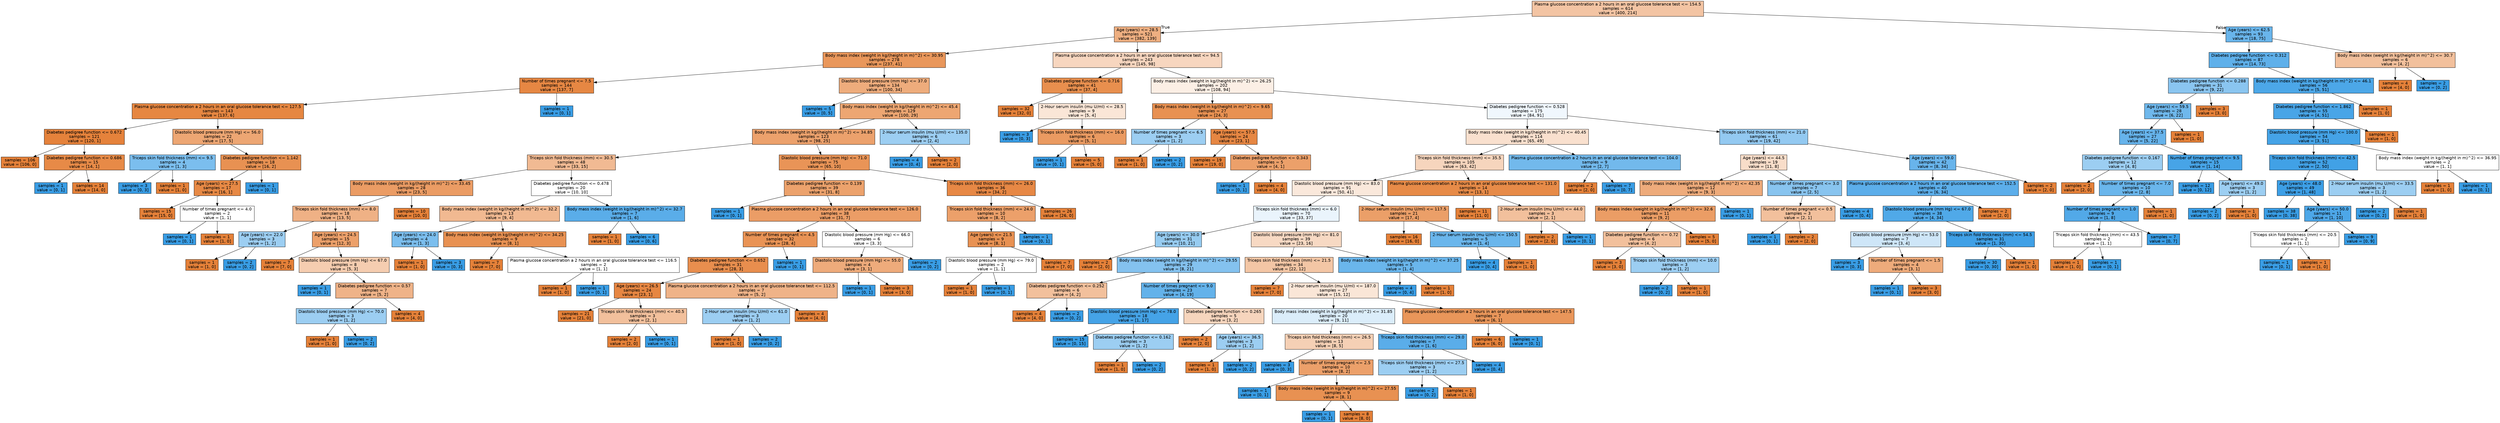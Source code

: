 digraph Tree {
node [shape=box, style="filled", color="black", fontname="helvetica"] ;
edge [fontname="helvetica"] ;
0 [label="Plasma glucose concentration a 2 hours in an oral glucose tolerance test <= 154.5\nsamples = 614\nvalue = [400, 214]", fillcolor="#f3c4a3"] ;
1 [label="Age (years) <= 28.5\nsamples = 521\nvalue = [382, 139]", fillcolor="#eeaf81"] ;
0 -> 1 [labeldistance=2.5, labelangle=45, headlabel="True"] ;
2 [label="Body mass index (weight in kg/(height in m)^2) <= 30.95\nsamples = 278\nvalue = [237, 41]", fillcolor="#e9975b"] ;
1 -> 2 ;
3 [label="Number of times pregnant <= 7.5\nsamples = 144\nvalue = [137, 7]", fillcolor="#e68743"] ;
2 -> 3 ;
4 [label="Plasma glucose concentration a 2 hours in an oral glucose tolerance test <= 127.5\nsamples = 143\nvalue = [137, 6]", fillcolor="#e68742"] ;
3 -> 4 ;
5 [label="Diabetes pedigree function <= 0.672\nsamples = 121\nvalue = [120, 1]", fillcolor="#e5823b"] ;
4 -> 5 ;
6 [label="samples = 106\nvalue = [106, 0]", fillcolor="#e58139"] ;
5 -> 6 ;
7 [label="Diabetes pedigree function <= 0.686\nsamples = 15\nvalue = [14, 1]", fillcolor="#e78a47"] ;
5 -> 7 ;
8 [label="samples = 1\nvalue = [0, 1]", fillcolor="#399de5"] ;
7 -> 8 ;
9 [label="samples = 14\nvalue = [14, 0]", fillcolor="#e58139"] ;
7 -> 9 ;
10 [label="Diastolic blood pressure (mm Hg) <= 56.0\nsamples = 22\nvalue = [17, 5]", fillcolor="#eda673"] ;
4 -> 10 ;
11 [label="Triceps skin fold thickness (mm) <= 9.5\nsamples = 4\nvalue = [1, 3]", fillcolor="#7bbeee"] ;
10 -> 11 ;
12 [label="samples = 3\nvalue = [0, 3]", fillcolor="#399de5"] ;
11 -> 12 ;
13 [label="samples = 1\nvalue = [1, 0]", fillcolor="#e58139"] ;
11 -> 13 ;
14 [label="Diabetes pedigree function <= 1.142\nsamples = 18\nvalue = [16, 2]", fillcolor="#e89152"] ;
10 -> 14 ;
15 [label="Age (years) <= 27.5\nsamples = 17\nvalue = [16, 1]", fillcolor="#e78945"] ;
14 -> 15 ;
16 [label="samples = 15\nvalue = [15, 0]", fillcolor="#e58139"] ;
15 -> 16 ;
17 [label="Number of times pregnant <= 4.0\nsamples = 2\nvalue = [1, 1]", fillcolor="#ffffff"] ;
15 -> 17 ;
18 [label="samples = 1\nvalue = [0, 1]", fillcolor="#399de5"] ;
17 -> 18 ;
19 [label="samples = 1\nvalue = [1, 0]", fillcolor="#e58139"] ;
17 -> 19 ;
20 [label="samples = 1\nvalue = [0, 1]", fillcolor="#399de5"] ;
14 -> 20 ;
21 [label="samples = 1\nvalue = [0, 1]", fillcolor="#399de5"] ;
3 -> 21 ;
22 [label="Diastolic blood pressure (mm Hg) <= 37.0\nsamples = 134\nvalue = [100, 34]", fillcolor="#eeac7c"] ;
2 -> 22 ;
23 [label="samples = 5\nvalue = [0, 5]", fillcolor="#399de5"] ;
22 -> 23 ;
24 [label="Body mass index (weight in kg/(height in m)^2) <= 45.4\nsamples = 129\nvalue = [100, 29]", fillcolor="#eda672"] ;
22 -> 24 ;
25 [label="Body mass index (weight in kg/(height in m)^2) <= 34.85\nsamples = 123\nvalue = [98, 25]", fillcolor="#eca16c"] ;
24 -> 25 ;
26 [label="Triceps skin fold thickness (mm) <= 30.5\nsamples = 48\nvalue = [33, 15]", fillcolor="#f1ba93"] ;
25 -> 26 ;
27 [label="Body mass index (weight in kg/(height in m)^2) <= 33.45\nsamples = 28\nvalue = [23, 5]", fillcolor="#eb9c64"] ;
26 -> 27 ;
28 [label="Triceps skin fold thickness (mm) <= 8.0\nsamples = 18\nvalue = [13, 5]", fillcolor="#efb185"] ;
27 -> 28 ;
29 [label="Age (years) <= 22.0\nsamples = 3\nvalue = [1, 2]", fillcolor="#9ccef2"] ;
28 -> 29 ;
30 [label="samples = 1\nvalue = [1, 0]", fillcolor="#e58139"] ;
29 -> 30 ;
31 [label="samples = 2\nvalue = [0, 2]", fillcolor="#399de5"] ;
29 -> 31 ;
32 [label="Age (years) <= 24.5\nsamples = 15\nvalue = [12, 3]", fillcolor="#eca06a"] ;
28 -> 32 ;
33 [label="samples = 7\nvalue = [7, 0]", fillcolor="#e58139"] ;
32 -> 33 ;
34 [label="Diastolic blood pressure (mm Hg) <= 67.0\nsamples = 8\nvalue = [5, 3]", fillcolor="#f5cdb0"] ;
32 -> 34 ;
35 [label="samples = 1\nvalue = [0, 1]", fillcolor="#399de5"] ;
34 -> 35 ;
36 [label="Diabetes pedigree function <= 0.57\nsamples = 7\nvalue = [5, 2]", fillcolor="#efb388"] ;
34 -> 36 ;
37 [label="Diastolic blood pressure (mm Hg) <= 70.0\nsamples = 3\nvalue = [1, 2]", fillcolor="#9ccef2"] ;
36 -> 37 ;
38 [label="samples = 1\nvalue = [1, 0]", fillcolor="#e58139"] ;
37 -> 38 ;
39 [label="samples = 2\nvalue = [0, 2]", fillcolor="#399de5"] ;
37 -> 39 ;
40 [label="samples = 4\nvalue = [4, 0]", fillcolor="#e58139"] ;
36 -> 40 ;
41 [label="samples = 10\nvalue = [10, 0]", fillcolor="#e58139"] ;
27 -> 41 ;
42 [label="Diabetes pedigree function <= 0.478\nsamples = 20\nvalue = [10, 10]", fillcolor="#ffffff"] ;
26 -> 42 ;
43 [label="Body mass index (weight in kg/(height in m)^2) <= 32.2\nsamples = 13\nvalue = [9, 4]", fillcolor="#f1b991"] ;
42 -> 43 ;
44 [label="Age (years) <= 24.0\nsamples = 4\nvalue = [1, 3]", fillcolor="#7bbeee"] ;
43 -> 44 ;
45 [label="samples = 1\nvalue = [1, 0]", fillcolor="#e58139"] ;
44 -> 45 ;
46 [label="samples = 3\nvalue = [0, 3]", fillcolor="#399de5"] ;
44 -> 46 ;
47 [label="Body mass index (weight in kg/(height in m)^2) <= 34.25\nsamples = 9\nvalue = [8, 1]", fillcolor="#e89152"] ;
43 -> 47 ;
48 [label="samples = 7\nvalue = [7, 0]", fillcolor="#e58139"] ;
47 -> 48 ;
49 [label="Plasma glucose concentration a 2 hours in an oral glucose tolerance test <= 116.5\nsamples = 2\nvalue = [1, 1]", fillcolor="#ffffff"] ;
47 -> 49 ;
50 [label="samples = 1\nvalue = [1, 0]", fillcolor="#e58139"] ;
49 -> 50 ;
51 [label="samples = 1\nvalue = [0, 1]", fillcolor="#399de5"] ;
49 -> 51 ;
52 [label="Body mass index (weight in kg/(height in m)^2) <= 32.7\nsamples = 7\nvalue = [1, 6]", fillcolor="#5aade9"] ;
42 -> 52 ;
53 [label="samples = 1\nvalue = [1, 0]", fillcolor="#e58139"] ;
52 -> 53 ;
54 [label="samples = 6\nvalue = [0, 6]", fillcolor="#399de5"] ;
52 -> 54 ;
55 [label="Diastolic blood pressure (mm Hg) <= 71.0\nsamples = 75\nvalue = [65, 10]", fillcolor="#e99457"] ;
25 -> 55 ;
56 [label="Diabetes pedigree function <= 0.139\nsamples = 39\nvalue = [31, 8]", fillcolor="#eca26c"] ;
55 -> 56 ;
57 [label="samples = 1\nvalue = [0, 1]", fillcolor="#399de5"] ;
56 -> 57 ;
58 [label="Plasma glucose concentration a 2 hours in an oral glucose tolerance test <= 126.0\nsamples = 38\nvalue = [31, 7]", fillcolor="#eb9d66"] ;
56 -> 58 ;
59 [label="Number of times pregnant <= 4.5\nsamples = 32\nvalue = [28, 4]", fillcolor="#e99355"] ;
58 -> 59 ;
60 [label="Diabetes pedigree function <= 0.652\nsamples = 31\nvalue = [28, 3]", fillcolor="#e88e4e"] ;
59 -> 60 ;
61 [label="Age (years) <= 26.5\nsamples = 24\nvalue = [23, 1]", fillcolor="#e68642"] ;
60 -> 61 ;
62 [label="samples = 21\nvalue = [21, 0]", fillcolor="#e58139"] ;
61 -> 62 ;
63 [label="Triceps skin fold thickness (mm) <= 40.5\nsamples = 3\nvalue = [2, 1]", fillcolor="#f2c09c"] ;
61 -> 63 ;
64 [label="samples = 2\nvalue = [2, 0]", fillcolor="#e58139"] ;
63 -> 64 ;
65 [label="samples = 1\nvalue = [0, 1]", fillcolor="#399de5"] ;
63 -> 65 ;
66 [label="Plasma glucose concentration a 2 hours in an oral glucose tolerance test <= 112.5\nsamples = 7\nvalue = [5, 2]", fillcolor="#efb388"] ;
60 -> 66 ;
67 [label="2-Hour serum insulin (mu U/ml) <= 61.0\nsamples = 3\nvalue = [1, 2]", fillcolor="#9ccef2"] ;
66 -> 67 ;
68 [label="samples = 1\nvalue = [1, 0]", fillcolor="#e58139"] ;
67 -> 68 ;
69 [label="samples = 2\nvalue = [0, 2]", fillcolor="#399de5"] ;
67 -> 69 ;
70 [label="samples = 4\nvalue = [4, 0]", fillcolor="#e58139"] ;
66 -> 70 ;
71 [label="samples = 1\nvalue = [0, 1]", fillcolor="#399de5"] ;
59 -> 71 ;
72 [label="Diastolic blood pressure (mm Hg) <= 66.0\nsamples = 6\nvalue = [3, 3]", fillcolor="#ffffff"] ;
58 -> 72 ;
73 [label="Diastolic blood pressure (mm Hg) <= 55.0\nsamples = 4\nvalue = [3, 1]", fillcolor="#eeab7b"] ;
72 -> 73 ;
74 [label="samples = 1\nvalue = [0, 1]", fillcolor="#399de5"] ;
73 -> 74 ;
75 [label="samples = 3\nvalue = [3, 0]", fillcolor="#e58139"] ;
73 -> 75 ;
76 [label="samples = 2\nvalue = [0, 2]", fillcolor="#399de5"] ;
72 -> 76 ;
77 [label="Triceps skin fold thickness (mm) <= 26.0\nsamples = 36\nvalue = [34, 2]", fillcolor="#e78845"] ;
55 -> 77 ;
78 [label="Triceps skin fold thickness (mm) <= 24.0\nsamples = 10\nvalue = [8, 2]", fillcolor="#eca06a"] ;
77 -> 78 ;
79 [label="Age (years) <= 21.5\nsamples = 9\nvalue = [8, 1]", fillcolor="#e89152"] ;
78 -> 79 ;
80 [label="Diastolic blood pressure (mm Hg) <= 79.0\nsamples = 2\nvalue = [1, 1]", fillcolor="#ffffff"] ;
79 -> 80 ;
81 [label="samples = 1\nvalue = [1, 0]", fillcolor="#e58139"] ;
80 -> 81 ;
82 [label="samples = 1\nvalue = [0, 1]", fillcolor="#399de5"] ;
80 -> 82 ;
83 [label="samples = 7\nvalue = [7, 0]", fillcolor="#e58139"] ;
79 -> 83 ;
84 [label="samples = 1\nvalue = [0, 1]", fillcolor="#399de5"] ;
78 -> 84 ;
85 [label="samples = 26\nvalue = [26, 0]", fillcolor="#e58139"] ;
77 -> 85 ;
86 [label="2-Hour serum insulin (mu U/ml) <= 135.0\nsamples = 6\nvalue = [2, 4]", fillcolor="#9ccef2"] ;
24 -> 86 ;
87 [label="samples = 4\nvalue = [0, 4]", fillcolor="#399de5"] ;
86 -> 87 ;
88 [label="samples = 2\nvalue = [2, 0]", fillcolor="#e58139"] ;
86 -> 88 ;
89 [label="Plasma glucose concentration a 2 hours in an oral glucose tolerance test <= 94.5\nsamples = 243\nvalue = [145, 98]", fillcolor="#f7d6bf"] ;
1 -> 89 ;
90 [label="Diabetes pedigree function <= 0.716\nsamples = 41\nvalue = [37, 4]", fillcolor="#e88f4e"] ;
89 -> 90 ;
91 [label="samples = 32\nvalue = [32, 0]", fillcolor="#e58139"] ;
90 -> 91 ;
92 [label="2-Hour serum insulin (mu U/ml) <= 28.5\nsamples = 9\nvalue = [5, 4]", fillcolor="#fae6d7"] ;
90 -> 92 ;
93 [label="samples = 3\nvalue = [0, 3]", fillcolor="#399de5"] ;
92 -> 93 ;
94 [label="Triceps skin fold thickness (mm) <= 16.0\nsamples = 6\nvalue = [5, 1]", fillcolor="#ea9a61"] ;
92 -> 94 ;
95 [label="samples = 1\nvalue = [0, 1]", fillcolor="#399de5"] ;
94 -> 95 ;
96 [label="samples = 5\nvalue = [5, 0]", fillcolor="#e58139"] ;
94 -> 96 ;
97 [label="Body mass index (weight in kg/(height in m)^2) <= 26.25\nsamples = 202\nvalue = [108, 94]", fillcolor="#fcefe5"] ;
89 -> 97 ;
98 [label="Body mass index (weight in kg/(height in m)^2) <= 9.65\nsamples = 27\nvalue = [24, 3]", fillcolor="#e89152"] ;
97 -> 98 ;
99 [label="Number of times pregnant <= 6.5\nsamples = 3\nvalue = [1, 2]", fillcolor="#9ccef2"] ;
98 -> 99 ;
100 [label="samples = 1\nvalue = [1, 0]", fillcolor="#e58139"] ;
99 -> 100 ;
101 [label="samples = 2\nvalue = [0, 2]", fillcolor="#399de5"] ;
99 -> 101 ;
102 [label="Age (years) <= 57.5\nsamples = 24\nvalue = [23, 1]", fillcolor="#e68642"] ;
98 -> 102 ;
103 [label="samples = 19\nvalue = [19, 0]", fillcolor="#e58139"] ;
102 -> 103 ;
104 [label="Diabetes pedigree function <= 0.343\nsamples = 5\nvalue = [4, 1]", fillcolor="#eca06a"] ;
102 -> 104 ;
105 [label="samples = 1\nvalue = [0, 1]", fillcolor="#399de5"] ;
104 -> 105 ;
106 [label="samples = 4\nvalue = [4, 0]", fillcolor="#e58139"] ;
104 -> 106 ;
107 [label="Diabetes pedigree function <= 0.528\nsamples = 175\nvalue = [84, 91]", fillcolor="#f0f7fd"] ;
97 -> 107 ;
108 [label="Body mass index (weight in kg/(height in m)^2) <= 40.45\nsamples = 114\nvalue = [65, 49]", fillcolor="#f9e0ce"] ;
107 -> 108 ;
109 [label="Triceps skin fold thickness (mm) <= 35.5\nsamples = 105\nvalue = [63, 42]", fillcolor="#f6d5bd"] ;
108 -> 109 ;
110 [label="Diastolic blood pressure (mm Hg) <= 83.0\nsamples = 91\nvalue = [50, 41]", fillcolor="#fae8db"] ;
109 -> 110 ;
111 [label="Triceps skin fold thickness (mm) <= 6.0\nsamples = 70\nvalue = [33, 37]", fillcolor="#eaf4fc"] ;
110 -> 111 ;
112 [label="Age (years) <= 30.0\nsamples = 31\nvalue = [10, 21]", fillcolor="#97ccf1"] ;
111 -> 112 ;
113 [label="samples = 2\nvalue = [2, 0]", fillcolor="#e58139"] ;
112 -> 113 ;
114 [label="Body mass index (weight in kg/(height in m)^2) <= 29.55\nsamples = 29\nvalue = [8, 21]", fillcolor="#84c2ef"] ;
112 -> 114 ;
115 [label="Diabetes pedigree function <= 0.252\nsamples = 6\nvalue = [4, 2]", fillcolor="#f2c09c"] ;
114 -> 115 ;
116 [label="samples = 4\nvalue = [4, 0]", fillcolor="#e58139"] ;
115 -> 116 ;
117 [label="samples = 2\nvalue = [0, 2]", fillcolor="#399de5"] ;
115 -> 117 ;
118 [label="Number of times pregnant <= 9.0\nsamples = 23\nvalue = [4, 19]", fillcolor="#63b2ea"] ;
114 -> 118 ;
119 [label="Diastolic blood pressure (mm Hg) <= 78.0\nsamples = 18\nvalue = [1, 17]", fillcolor="#45a3e7"] ;
118 -> 119 ;
120 [label="samples = 15\nvalue = [0, 15]", fillcolor="#399de5"] ;
119 -> 120 ;
121 [label="Diabetes pedigree function <= 0.162\nsamples = 3\nvalue = [1, 2]", fillcolor="#9ccef2"] ;
119 -> 121 ;
122 [label="samples = 1\nvalue = [1, 0]", fillcolor="#e58139"] ;
121 -> 122 ;
123 [label="samples = 2\nvalue = [0, 2]", fillcolor="#399de5"] ;
121 -> 123 ;
124 [label="Diabetes pedigree function <= 0.265\nsamples = 5\nvalue = [3, 2]", fillcolor="#f6d5bd"] ;
118 -> 124 ;
125 [label="samples = 2\nvalue = [2, 0]", fillcolor="#e58139"] ;
124 -> 125 ;
126 [label="Age (years) <= 36.5\nsamples = 3\nvalue = [1, 2]", fillcolor="#9ccef2"] ;
124 -> 126 ;
127 [label="samples = 1\nvalue = [1, 0]", fillcolor="#e58139"] ;
126 -> 127 ;
128 [label="samples = 2\nvalue = [0, 2]", fillcolor="#399de5"] ;
126 -> 128 ;
129 [label="Diastolic blood pressure (mm Hg) <= 81.0\nsamples = 39\nvalue = [23, 16]", fillcolor="#f7d9c3"] ;
111 -> 129 ;
130 [label="Triceps skin fold thickness (mm) <= 21.5\nsamples = 34\nvalue = [22, 12]", fillcolor="#f3c6a5"] ;
129 -> 130 ;
131 [label="samples = 7\nvalue = [7, 0]", fillcolor="#e58139"] ;
130 -> 131 ;
132 [label="2-Hour serum insulin (mu U/ml) <= 187.0\nsamples = 27\nvalue = [15, 12]", fillcolor="#fae6d7"] ;
130 -> 132 ;
133 [label="Body mass index (weight in kg/(height in m)^2) <= 31.85\nsamples = 20\nvalue = [9, 11]", fillcolor="#dbedfa"] ;
132 -> 133 ;
134 [label="Triceps skin fold thickness (mm) <= 26.5\nsamples = 13\nvalue = [8, 5]", fillcolor="#f5d0b5"] ;
133 -> 134 ;
135 [label="samples = 3\nvalue = [0, 3]", fillcolor="#399de5"] ;
134 -> 135 ;
136 [label="Number of times pregnant <= 2.5\nsamples = 10\nvalue = [8, 2]", fillcolor="#eca06a"] ;
134 -> 136 ;
137 [label="samples = 1\nvalue = [0, 1]", fillcolor="#399de5"] ;
136 -> 137 ;
138 [label="Body mass index (weight in kg/(height in m)^2) <= 27.55\nsamples = 9\nvalue = [8, 1]", fillcolor="#e89152"] ;
136 -> 138 ;
139 [label="samples = 1\nvalue = [0, 1]", fillcolor="#399de5"] ;
138 -> 139 ;
140 [label="samples = 8\nvalue = [8, 0]", fillcolor="#e58139"] ;
138 -> 140 ;
141 [label="Triceps skin fold thickness (mm) <= 29.0\nsamples = 7\nvalue = [1, 6]", fillcolor="#5aade9"] ;
133 -> 141 ;
142 [label="Triceps skin fold thickness (mm) <= 27.5\nsamples = 3\nvalue = [1, 2]", fillcolor="#9ccef2"] ;
141 -> 142 ;
143 [label="samples = 2\nvalue = [0, 2]", fillcolor="#399de5"] ;
142 -> 143 ;
144 [label="samples = 1\nvalue = [1, 0]", fillcolor="#e58139"] ;
142 -> 144 ;
145 [label="samples = 4\nvalue = [0, 4]", fillcolor="#399de5"] ;
141 -> 145 ;
146 [label="Plasma glucose concentration a 2 hours in an oral glucose tolerance test <= 147.5\nsamples = 7\nvalue = [6, 1]", fillcolor="#e9965a"] ;
132 -> 146 ;
147 [label="samples = 6\nvalue = [6, 0]", fillcolor="#e58139"] ;
146 -> 147 ;
148 [label="samples = 1\nvalue = [0, 1]", fillcolor="#399de5"] ;
146 -> 148 ;
149 [label="Body mass index (weight in kg/(height in m)^2) <= 37.25\nsamples = 5\nvalue = [1, 4]", fillcolor="#6ab6ec"] ;
129 -> 149 ;
150 [label="samples = 4\nvalue = [0, 4]", fillcolor="#399de5"] ;
149 -> 150 ;
151 [label="samples = 1\nvalue = [1, 0]", fillcolor="#e58139"] ;
149 -> 151 ;
152 [label="2-Hour serum insulin (mu U/ml) <= 117.5\nsamples = 21\nvalue = [17, 4]", fillcolor="#eb9f68"] ;
110 -> 152 ;
153 [label="samples = 16\nvalue = [16, 0]", fillcolor="#e58139"] ;
152 -> 153 ;
154 [label="2-Hour serum insulin (mu U/ml) <= 150.5\nsamples = 5\nvalue = [1, 4]", fillcolor="#6ab6ec"] ;
152 -> 154 ;
155 [label="samples = 4\nvalue = [0, 4]", fillcolor="#399de5"] ;
154 -> 155 ;
156 [label="samples = 1\nvalue = [1, 0]", fillcolor="#e58139"] ;
154 -> 156 ;
157 [label="Plasma glucose concentration a 2 hours in an oral glucose tolerance test <= 131.0\nsamples = 14\nvalue = [13, 1]", fillcolor="#e78b48"] ;
109 -> 157 ;
158 [label="samples = 11\nvalue = [11, 0]", fillcolor="#e58139"] ;
157 -> 158 ;
159 [label="2-Hour serum insulin (mu U/ml) <= 44.0\nsamples = 3\nvalue = [2, 1]", fillcolor="#f2c09c"] ;
157 -> 159 ;
160 [label="samples = 2\nvalue = [2, 0]", fillcolor="#e58139"] ;
159 -> 160 ;
161 [label="samples = 1\nvalue = [0, 1]", fillcolor="#399de5"] ;
159 -> 161 ;
162 [label="Plasma glucose concentration a 2 hours in an oral glucose tolerance test <= 104.0\nsamples = 9\nvalue = [2, 7]", fillcolor="#72b9ec"] ;
108 -> 162 ;
163 [label="samples = 2\nvalue = [2, 0]", fillcolor="#e58139"] ;
162 -> 163 ;
164 [label="samples = 7\nvalue = [0, 7]", fillcolor="#399de5"] ;
162 -> 164 ;
165 [label="Triceps skin fold thickness (mm) <= 21.0\nsamples = 61\nvalue = [19, 42]", fillcolor="#93c9f1"] ;
107 -> 165 ;
166 [label="Age (years) <= 44.5\nsamples = 19\nvalue = [11, 8]", fillcolor="#f8ddc9"] ;
165 -> 166 ;
167 [label="Body mass index (weight in kg/(height in m)^2) <= 42.35\nsamples = 12\nvalue = [9, 3]", fillcolor="#eeab7b"] ;
166 -> 167 ;
168 [label="Body mass index (weight in kg/(height in m)^2) <= 32.6\nsamples = 11\nvalue = [9, 2]", fillcolor="#eb9d65"] ;
167 -> 168 ;
169 [label="Diabetes pedigree function <= 0.72\nsamples = 6\nvalue = [4, 2]", fillcolor="#f2c09c"] ;
168 -> 169 ;
170 [label="samples = 3\nvalue = [3, 0]", fillcolor="#e58139"] ;
169 -> 170 ;
171 [label="Triceps skin fold thickness (mm) <= 10.0\nsamples = 3\nvalue = [1, 2]", fillcolor="#9ccef2"] ;
169 -> 171 ;
172 [label="samples = 2\nvalue = [0, 2]", fillcolor="#399de5"] ;
171 -> 172 ;
173 [label="samples = 1\nvalue = [1, 0]", fillcolor="#e58139"] ;
171 -> 173 ;
174 [label="samples = 5\nvalue = [5, 0]", fillcolor="#e58139"] ;
168 -> 174 ;
175 [label="samples = 1\nvalue = [0, 1]", fillcolor="#399de5"] ;
167 -> 175 ;
176 [label="Number of times pregnant <= 3.0\nsamples = 7\nvalue = [2, 5]", fillcolor="#88c4ef"] ;
166 -> 176 ;
177 [label="Number of times pregnant <= 0.5\nsamples = 3\nvalue = [2, 1]", fillcolor="#f2c09c"] ;
176 -> 177 ;
178 [label="samples = 1\nvalue = [0, 1]", fillcolor="#399de5"] ;
177 -> 178 ;
179 [label="samples = 2\nvalue = [2, 0]", fillcolor="#e58139"] ;
177 -> 179 ;
180 [label="samples = 4\nvalue = [0, 4]", fillcolor="#399de5"] ;
176 -> 180 ;
181 [label="Age (years) <= 59.0\nsamples = 42\nvalue = [8, 34]", fillcolor="#68b4eb"] ;
165 -> 181 ;
182 [label="Plasma glucose concentration a 2 hours in an oral glucose tolerance test <= 152.5\nsamples = 40\nvalue = [6, 34]", fillcolor="#5caeea"] ;
181 -> 182 ;
183 [label="Diastolic blood pressure (mm Hg) <= 67.0\nsamples = 38\nvalue = [4, 34]", fillcolor="#50a9e8"] ;
182 -> 183 ;
184 [label="Diastolic blood pressure (mm Hg) <= 53.0\nsamples = 7\nvalue = [3, 4]", fillcolor="#cee6f8"] ;
183 -> 184 ;
185 [label="samples = 3\nvalue = [0, 3]", fillcolor="#399de5"] ;
184 -> 185 ;
186 [label="Number of times pregnant <= 1.5\nsamples = 4\nvalue = [3, 1]", fillcolor="#eeab7b"] ;
184 -> 186 ;
187 [label="samples = 1\nvalue = [0, 1]", fillcolor="#399de5"] ;
186 -> 187 ;
188 [label="samples = 3\nvalue = [3, 0]", fillcolor="#e58139"] ;
186 -> 188 ;
189 [label="Triceps skin fold thickness (mm) <= 54.5\nsamples = 31\nvalue = [1, 30]", fillcolor="#40a0e6"] ;
183 -> 189 ;
190 [label="samples = 30\nvalue = [0, 30]", fillcolor="#399de5"] ;
189 -> 190 ;
191 [label="samples = 1\nvalue = [1, 0]", fillcolor="#e58139"] ;
189 -> 191 ;
192 [label="samples = 2\nvalue = [2, 0]", fillcolor="#e58139"] ;
182 -> 192 ;
193 [label="samples = 2\nvalue = [2, 0]", fillcolor="#e58139"] ;
181 -> 193 ;
194 [label="Age (years) <= 62.5\nsamples = 93\nvalue = [18, 75]", fillcolor="#69b5eb"] ;
0 -> 194 [labeldistance=2.5, labelangle=-45, headlabel="False"] ;
195 [label="Diabetes pedigree function <= 0.312\nsamples = 87\nvalue = [14, 73]", fillcolor="#5fb0ea"] ;
194 -> 195 ;
196 [label="Diabetes pedigree function <= 0.288\nsamples = 31\nvalue = [9, 22]", fillcolor="#8ac5f0"] ;
195 -> 196 ;
197 [label="Age (years) <= 59.5\nsamples = 28\nvalue = [6, 22]", fillcolor="#6fb8ec"] ;
196 -> 197 ;
198 [label="Age (years) <= 37.5\nsamples = 27\nvalue = [5, 22]", fillcolor="#66b3eb"] ;
197 -> 198 ;
199 [label="Diabetes pedigree function <= 0.167\nsamples = 12\nvalue = [4, 8]", fillcolor="#9ccef2"] ;
198 -> 199 ;
200 [label="samples = 2\nvalue = [2, 0]", fillcolor="#e58139"] ;
199 -> 200 ;
201 [label="Number of times pregnant <= 7.0\nsamples = 10\nvalue = [2, 8]", fillcolor="#6ab6ec"] ;
199 -> 201 ;
202 [label="Number of times pregnant <= 1.0\nsamples = 9\nvalue = [1, 8]", fillcolor="#52a9e8"] ;
201 -> 202 ;
203 [label="Triceps skin fold thickness (mm) <= 43.5\nsamples = 2\nvalue = [1, 1]", fillcolor="#ffffff"] ;
202 -> 203 ;
204 [label="samples = 1\nvalue = [1, 0]", fillcolor="#e58139"] ;
203 -> 204 ;
205 [label="samples = 1\nvalue = [0, 1]", fillcolor="#399de5"] ;
203 -> 205 ;
206 [label="samples = 7\nvalue = [0, 7]", fillcolor="#399de5"] ;
202 -> 206 ;
207 [label="samples = 1\nvalue = [1, 0]", fillcolor="#e58139"] ;
201 -> 207 ;
208 [label="Number of times pregnant <= 9.5\nsamples = 15\nvalue = [1, 14]", fillcolor="#47a4e7"] ;
198 -> 208 ;
209 [label="samples = 12\nvalue = [0, 12]", fillcolor="#399de5"] ;
208 -> 209 ;
210 [label="Age (years) <= 49.0\nsamples = 3\nvalue = [1, 2]", fillcolor="#9ccef2"] ;
208 -> 210 ;
211 [label="samples = 2\nvalue = [0, 2]", fillcolor="#399de5"] ;
210 -> 211 ;
212 [label="samples = 1\nvalue = [1, 0]", fillcolor="#e58139"] ;
210 -> 212 ;
213 [label="samples = 1\nvalue = [1, 0]", fillcolor="#e58139"] ;
197 -> 213 ;
214 [label="samples = 3\nvalue = [3, 0]", fillcolor="#e58139"] ;
196 -> 214 ;
215 [label="Body mass index (weight in kg/(height in m)^2) <= 46.1\nsamples = 56\nvalue = [5, 51]", fillcolor="#4ca7e8"] ;
195 -> 215 ;
216 [label="Diabetes pedigree function <= 1.862\nsamples = 55\nvalue = [4, 51]", fillcolor="#49a5e7"] ;
215 -> 216 ;
217 [label="Diastolic blood pressure (mm Hg) <= 100.0\nsamples = 54\nvalue = [3, 51]", fillcolor="#45a3e7"] ;
216 -> 217 ;
218 [label="Triceps skin fold thickness (mm) <= 42.5\nsamples = 52\nvalue = [2, 50]", fillcolor="#41a1e6"] ;
217 -> 218 ;
219 [label="Age (years) <= 48.0\nsamples = 49\nvalue = [1, 48]", fillcolor="#3d9fe6"] ;
218 -> 219 ;
220 [label="samples = 38\nvalue = [0, 38]", fillcolor="#399de5"] ;
219 -> 220 ;
221 [label="Age (years) <= 50.0\nsamples = 11\nvalue = [1, 10]", fillcolor="#4da7e8"] ;
219 -> 221 ;
222 [label="Triceps skin fold thickness (mm) <= 20.5\nsamples = 2\nvalue = [1, 1]", fillcolor="#ffffff"] ;
221 -> 222 ;
223 [label="samples = 1\nvalue = [0, 1]", fillcolor="#399de5"] ;
222 -> 223 ;
224 [label="samples = 1\nvalue = [1, 0]", fillcolor="#e58139"] ;
222 -> 224 ;
225 [label="samples = 9\nvalue = [0, 9]", fillcolor="#399de5"] ;
221 -> 225 ;
226 [label="2-Hour serum insulin (mu U/ml) <= 33.5\nsamples = 3\nvalue = [1, 2]", fillcolor="#9ccef2"] ;
218 -> 226 ;
227 [label="samples = 2\nvalue = [0, 2]", fillcolor="#399de5"] ;
226 -> 227 ;
228 [label="samples = 1\nvalue = [1, 0]", fillcolor="#e58139"] ;
226 -> 228 ;
229 [label="Body mass index (weight in kg/(height in m)^2) <= 36.95\nsamples = 2\nvalue = [1, 1]", fillcolor="#ffffff"] ;
217 -> 229 ;
230 [label="samples = 1\nvalue = [1, 0]", fillcolor="#e58139"] ;
229 -> 230 ;
231 [label="samples = 1\nvalue = [0, 1]", fillcolor="#399de5"] ;
229 -> 231 ;
232 [label="samples = 1\nvalue = [1, 0]", fillcolor="#e58139"] ;
216 -> 232 ;
233 [label="samples = 1\nvalue = [1, 0]", fillcolor="#e58139"] ;
215 -> 233 ;
234 [label="Body mass index (weight in kg/(height in m)^2) <= 30.7\nsamples = 6\nvalue = [4, 2]", fillcolor="#f2c09c"] ;
194 -> 234 ;
235 [label="samples = 4\nvalue = [4, 0]", fillcolor="#e58139"] ;
234 -> 235 ;
236 [label="samples = 2\nvalue = [0, 2]", fillcolor="#399de5"] ;
234 -> 236 ;
}
